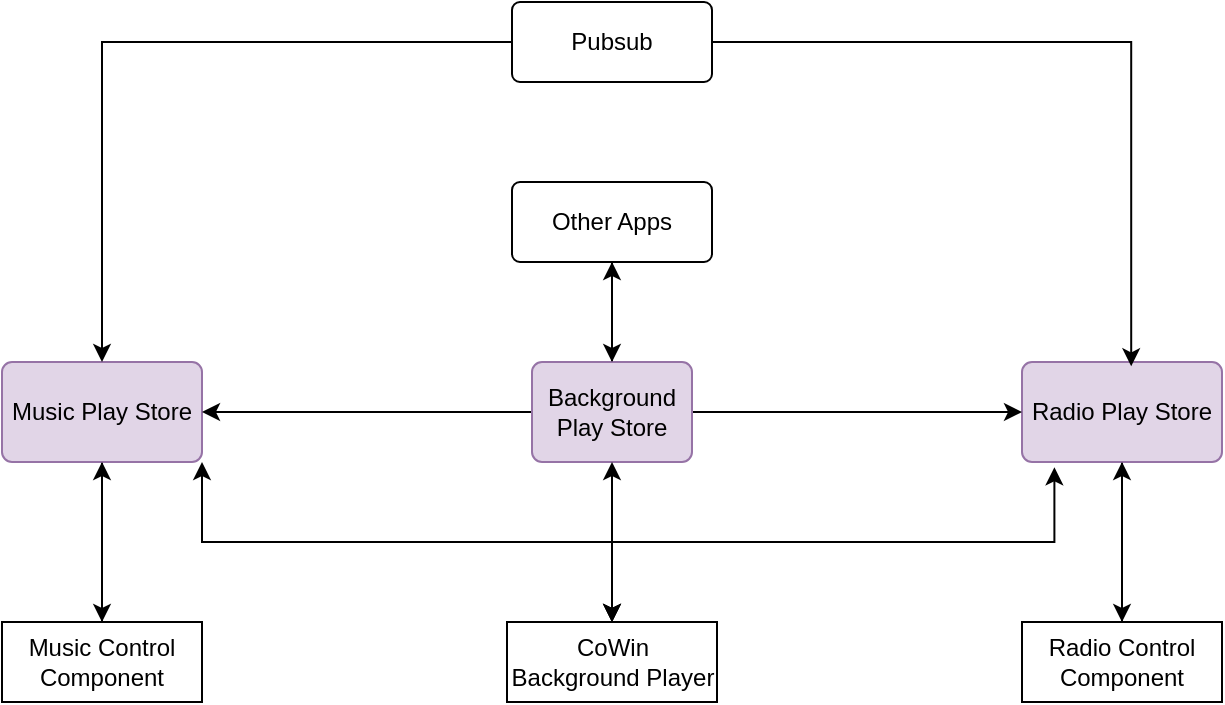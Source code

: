 <mxfile version="27.1.6">
  <diagram name="Page-1" id="FXs1bxIN7TdrKvlHPAOR">
    <mxGraphModel dx="983" dy="512" grid="1" gridSize="10" guides="1" tooltips="1" connect="1" arrows="1" fold="1" page="1" pageScale="1" pageWidth="850" pageHeight="1100" math="0" shadow="0">
      <root>
        <mxCell id="0" />
        <mxCell id="1" parent="0" />
        <mxCell id="yeM5Ij0gTFEtDUQy7v0Z-31" style="edgeStyle=orthogonalEdgeStyle;rounded=0;orthogonalLoop=1;jettySize=auto;html=1;" edge="1" parent="1" source="yeM5Ij0gTFEtDUQy7v0Z-1" target="yeM5Ij0gTFEtDUQy7v0Z-4">
          <mxGeometry relative="1" as="geometry" />
        </mxCell>
        <mxCell id="yeM5Ij0gTFEtDUQy7v0Z-1" value="Music Play Store" style="rounded=1;arcSize=10;whiteSpace=wrap;html=1;align=center;fillColor=#e1d5e7;strokeColor=#9673a6;" vertex="1" parent="1">
          <mxGeometry x="120" y="430" width="100" height="50" as="geometry" />
        </mxCell>
        <mxCell id="yeM5Ij0gTFEtDUQy7v0Z-33" style="edgeStyle=orthogonalEdgeStyle;rounded=0;orthogonalLoop=1;jettySize=auto;html=1;" edge="1" parent="1" source="yeM5Ij0gTFEtDUQy7v0Z-2" target="yeM5Ij0gTFEtDUQy7v0Z-5">
          <mxGeometry relative="1" as="geometry" />
        </mxCell>
        <mxCell id="yeM5Ij0gTFEtDUQy7v0Z-2" value="Radio Play Store" style="rounded=1;arcSize=10;whiteSpace=wrap;html=1;align=center;fillColor=#e1d5e7;strokeColor=#9673a6;" vertex="1" parent="1">
          <mxGeometry x="630" y="430" width="100" height="50" as="geometry" />
        </mxCell>
        <mxCell id="yeM5Ij0gTFEtDUQy7v0Z-29" style="edgeStyle=orthogonalEdgeStyle;rounded=0;orthogonalLoop=1;jettySize=auto;html=1;entryX=1;entryY=0.5;entryDx=0;entryDy=0;" edge="1" parent="1" source="yeM5Ij0gTFEtDUQy7v0Z-3" target="yeM5Ij0gTFEtDUQy7v0Z-1">
          <mxGeometry relative="1" as="geometry" />
        </mxCell>
        <mxCell id="yeM5Ij0gTFEtDUQy7v0Z-30" style="edgeStyle=orthogonalEdgeStyle;rounded=0;orthogonalLoop=1;jettySize=auto;html=1;" edge="1" parent="1" source="yeM5Ij0gTFEtDUQy7v0Z-3" target="yeM5Ij0gTFEtDUQy7v0Z-2">
          <mxGeometry relative="1" as="geometry" />
        </mxCell>
        <mxCell id="yeM5Ij0gTFEtDUQy7v0Z-37" style="edgeStyle=orthogonalEdgeStyle;rounded=0;orthogonalLoop=1;jettySize=auto;html=1;entryX=0.5;entryY=1;entryDx=0;entryDy=0;" edge="1" parent="1" source="yeM5Ij0gTFEtDUQy7v0Z-3" target="yeM5Ij0gTFEtDUQy7v0Z-16">
          <mxGeometry relative="1" as="geometry" />
        </mxCell>
        <mxCell id="yeM5Ij0gTFEtDUQy7v0Z-3" value="Background Play Store" style="rounded=1;arcSize=10;whiteSpace=wrap;html=1;align=center;fillColor=#e1d5e7;strokeColor=#9673a6;" vertex="1" parent="1">
          <mxGeometry x="385" y="430" width="80" height="50" as="geometry" />
        </mxCell>
        <mxCell id="yeM5Ij0gTFEtDUQy7v0Z-32" style="edgeStyle=orthogonalEdgeStyle;rounded=0;orthogonalLoop=1;jettySize=auto;html=1;entryX=0.5;entryY=1;entryDx=0;entryDy=0;" edge="1" parent="1" source="yeM5Ij0gTFEtDUQy7v0Z-4" target="yeM5Ij0gTFEtDUQy7v0Z-1">
          <mxGeometry relative="1" as="geometry" />
        </mxCell>
        <mxCell id="yeM5Ij0gTFEtDUQy7v0Z-4" value="Music Control Component" style="whiteSpace=wrap;html=1;align=center;" vertex="1" parent="1">
          <mxGeometry x="120" y="560" width="100" height="40" as="geometry" />
        </mxCell>
        <mxCell id="yeM5Ij0gTFEtDUQy7v0Z-34" style="edgeStyle=orthogonalEdgeStyle;rounded=0;orthogonalLoop=1;jettySize=auto;html=1;entryX=0.5;entryY=1;entryDx=0;entryDy=0;" edge="1" parent="1" source="yeM5Ij0gTFEtDUQy7v0Z-5" target="yeM5Ij0gTFEtDUQy7v0Z-2">
          <mxGeometry relative="1" as="geometry" />
        </mxCell>
        <mxCell id="yeM5Ij0gTFEtDUQy7v0Z-5" value="Radio Control Component" style="whiteSpace=wrap;html=1;align=center;" vertex="1" parent="1">
          <mxGeometry x="630" y="560" width="100" height="40" as="geometry" />
        </mxCell>
        <mxCell id="yeM5Ij0gTFEtDUQy7v0Z-35" style="edgeStyle=orthogonalEdgeStyle;rounded=0;orthogonalLoop=1;jettySize=auto;html=1;entryX=0.5;entryY=0;entryDx=0;entryDy=0;" edge="1" parent="1" source="yeM5Ij0gTFEtDUQy7v0Z-16" target="yeM5Ij0gTFEtDUQy7v0Z-3">
          <mxGeometry relative="1" as="geometry" />
        </mxCell>
        <mxCell id="yeM5Ij0gTFEtDUQy7v0Z-16" value="Other Apps" style="rounded=1;arcSize=10;whiteSpace=wrap;html=1;align=center;" vertex="1" parent="1">
          <mxGeometry x="375" y="340" width="100" height="40" as="geometry" />
        </mxCell>
        <mxCell id="yeM5Ij0gTFEtDUQy7v0Z-49" style="edgeStyle=orthogonalEdgeStyle;rounded=0;orthogonalLoop=1;jettySize=auto;html=1;entryX=0.5;entryY=0;entryDx=0;entryDy=0;" edge="1" parent="1" source="yeM5Ij0gTFEtDUQy7v0Z-21" target="yeM5Ij0gTFEtDUQy7v0Z-1">
          <mxGeometry relative="1" as="geometry" />
        </mxCell>
        <mxCell id="yeM5Ij0gTFEtDUQy7v0Z-21" value="Pubsub" style="rounded=1;arcSize=10;whiteSpace=wrap;html=1;align=center;" vertex="1" parent="1">
          <mxGeometry x="375" y="250" width="100" height="40" as="geometry" />
        </mxCell>
        <mxCell id="yeM5Ij0gTFEtDUQy7v0Z-46" style="edgeStyle=orthogonalEdgeStyle;rounded=0;orthogonalLoop=1;jettySize=auto;html=1;entryX=1;entryY=1;entryDx=0;entryDy=0;startArrow=classic;startFill=1;" edge="1" parent="1" source="yeM5Ij0gTFEtDUQy7v0Z-26" target="yeM5Ij0gTFEtDUQy7v0Z-1">
          <mxGeometry relative="1" as="geometry">
            <Array as="points">
              <mxPoint x="425" y="520" />
              <mxPoint x="220" y="520" />
            </Array>
          </mxGeometry>
        </mxCell>
        <mxCell id="yeM5Ij0gTFEtDUQy7v0Z-48" style="edgeStyle=orthogonalEdgeStyle;rounded=0;orthogonalLoop=1;jettySize=auto;html=1;entryX=0.5;entryY=1;entryDx=0;entryDy=0;startArrow=classic;startFill=1;" edge="1" parent="1" source="yeM5Ij0gTFEtDUQy7v0Z-26" target="yeM5Ij0gTFEtDUQy7v0Z-3">
          <mxGeometry relative="1" as="geometry" />
        </mxCell>
        <mxCell id="yeM5Ij0gTFEtDUQy7v0Z-26" value="CoWin Background Player" style="whiteSpace=wrap;html=1;align=center;" vertex="1" parent="1">
          <mxGeometry x="372.5" y="560" width="105" height="40" as="geometry" />
        </mxCell>
        <mxCell id="yeM5Ij0gTFEtDUQy7v0Z-47" style="edgeStyle=orthogonalEdgeStyle;rounded=0;orthogonalLoop=1;jettySize=auto;html=1;entryX=0.162;entryY=1.053;entryDx=0;entryDy=0;entryPerimeter=0;startArrow=classic;startFill=1;" edge="1" parent="1" source="yeM5Ij0gTFEtDUQy7v0Z-26" target="yeM5Ij0gTFEtDUQy7v0Z-2">
          <mxGeometry relative="1" as="geometry">
            <Array as="points">
              <mxPoint x="425" y="520" />
              <mxPoint x="646" y="520" />
            </Array>
          </mxGeometry>
        </mxCell>
        <mxCell id="yeM5Ij0gTFEtDUQy7v0Z-50" style="edgeStyle=orthogonalEdgeStyle;rounded=0;orthogonalLoop=1;jettySize=auto;html=1;entryX=0.546;entryY=0.043;entryDx=0;entryDy=0;entryPerimeter=0;" edge="1" parent="1" source="yeM5Ij0gTFEtDUQy7v0Z-21" target="yeM5Ij0gTFEtDUQy7v0Z-2">
          <mxGeometry relative="1" as="geometry" />
        </mxCell>
      </root>
    </mxGraphModel>
  </diagram>
</mxfile>
